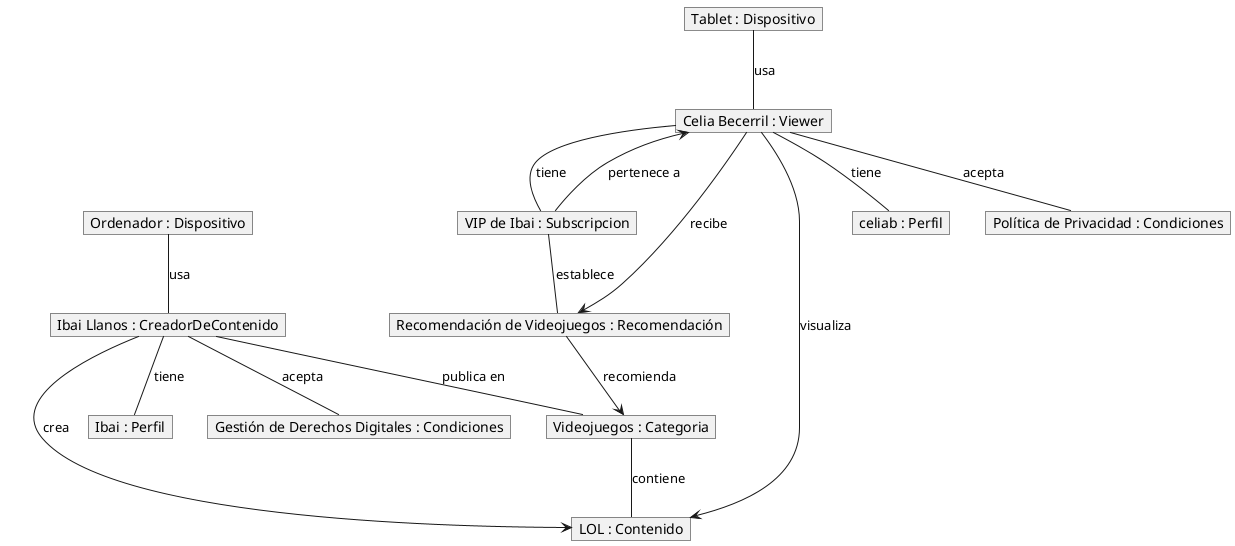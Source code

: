 @startuml
hide circle
hide empty members

object "Ordenador : Dispositivo" as Dispositivo1
object "Ibai : Perfil" as Perfil1
object "Gestión de Derechos Digitales : Condiciones" as Condiciones1
object "Ibai Llanos : CreadorDeContenido" as CreadorDeContenido
object "Tablet : Dispositivo" as Dispositivo2
object "celiab : Perfil" as Perfil2
object "Política de Privacidad : Condiciones" as Condiciones2
object "Celia Becerril : Viewer" as Viewer
object "VIP de Ibai : Subscripcion" as Subscripcion
object "Recomendación de Videojuegos : Recomendación" as Recomendación
object "Videojuegos : Categoria" as Categoria
object "LOL : Contenido" as Contenido

Dispositivo1 -- CreadorDeContenido : usa
CreadorDeContenido -- Perfil1 : tiene
CreadorDeContenido -- Condiciones1 : acepta
CreadorDeContenido --> Contenido : crea
CreadorDeContenido -- Categoria : publica en
Categoria -- Contenido : contiene
Dispositivo2 -- Viewer : usa
Viewer -- Perfil2 : tiene
Viewer -- Condiciones2 : acepta
Viewer -- Subscripcion : tiene
Subscripcion --> Viewer : pertenece a
Subscripcion -- Recomendación : establece
Recomendación --> Categoria : recomienda
Viewer --> Recomendación : recibe
Viewer --> Contenido : visualiza

@enduml
